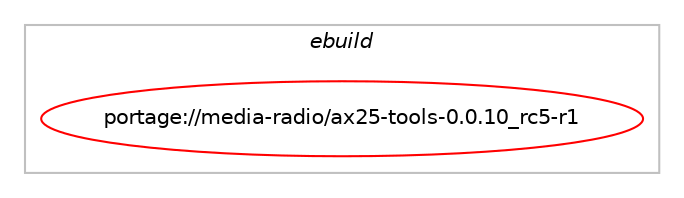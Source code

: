 digraph prolog {

# *************
# Graph options
# *************

newrank=true;
concentrate=true;
compound=true;
graph [rankdir=LR,fontname=Helvetica,fontsize=10,ranksep=1.5];#, ranksep=2.5, nodesep=0.2];
edge  [arrowhead=vee];
node  [fontname=Helvetica,fontsize=10];

# **********
# The ebuild
# **********

subgraph cluster_leftcol {
color=gray;
label=<<i>ebuild</i>>;
id [label="portage://media-radio/ax25-tools-0.0.10_rc5-r1", color=red, width=4, href="../media-radio/ax25-tools-0.0.10_rc5-r1.svg"];
}

# ****************
# The dependencies
# ****************

subgraph cluster_midcol {
color=gray;
label=<<i>dependencies</i>>;
subgraph cluster_compile {
fillcolor="#eeeeee";
style=filled;
label=<<i>compile</i>>;
# *** BEGIN UNKNOWN DEPENDENCY TYPE (TODO) ***
# id -> equal(use_conditional_group(positive,X,portage://media-radio/ax25-tools-0.0.10_rc5-r1,[package_dependency(portage://media-radio/ax25-tools-0.0.10_rc5-r1,install,no,x11-libs,libX11,none,[,,],[],[]),package_dependency(portage://media-radio/ax25-tools-0.0.10_rc5-r1,install,no,media-libs,mesa,none,[,,],[],[use(enable(X),positive)])]))
# *** END UNKNOWN DEPENDENCY TYPE (TODO) ***

# *** BEGIN UNKNOWN DEPENDENCY TYPE (TODO) ***
# id -> equal(package_dependency(portage://media-radio/ax25-tools-0.0.10_rc5-r1,install,no,dev-libs,libax25,none,[,,],[],[]))
# *** END UNKNOWN DEPENDENCY TYPE (TODO) ***

}
subgraph cluster_compileandrun {
fillcolor="#eeeeee";
style=filled;
label=<<i>compile and run</i>>;
}
subgraph cluster_run {
fillcolor="#eeeeee";
style=filled;
label=<<i>run</i>>;
# *** BEGIN UNKNOWN DEPENDENCY TYPE (TODO) ***
# id -> equal(use_conditional_group(positive,X,portage://media-radio/ax25-tools-0.0.10_rc5-r1,[package_dependency(portage://media-radio/ax25-tools-0.0.10_rc5-r1,run,no,x11-libs,libX11,none,[,,],[],[]),package_dependency(portage://media-radio/ax25-tools-0.0.10_rc5-r1,run,no,media-libs,mesa,none,[,,],[],[use(enable(X),positive)])]))
# *** END UNKNOWN DEPENDENCY TYPE (TODO) ***

# *** BEGIN UNKNOWN DEPENDENCY TYPE (TODO) ***
# id -> equal(package_dependency(portage://media-radio/ax25-tools-0.0.10_rc5-r1,run,no,dev-libs,libax25,none,[,,],[],[]))
# *** END UNKNOWN DEPENDENCY TYPE (TODO) ***

# *** BEGIN UNKNOWN DEPENDENCY TYPE (TODO) ***
# id -> equal(package_dependency(portage://media-radio/ax25-tools-0.0.10_rc5-r1,run,no,sys-libs,zlib,none,[,,],[],[]))
# *** END UNKNOWN DEPENDENCY TYPE (TODO) ***

}
}

# **************
# The candidates
# **************

subgraph cluster_choices {
rank=same;
color=gray;
label=<<i>candidates</i>>;

}

}
